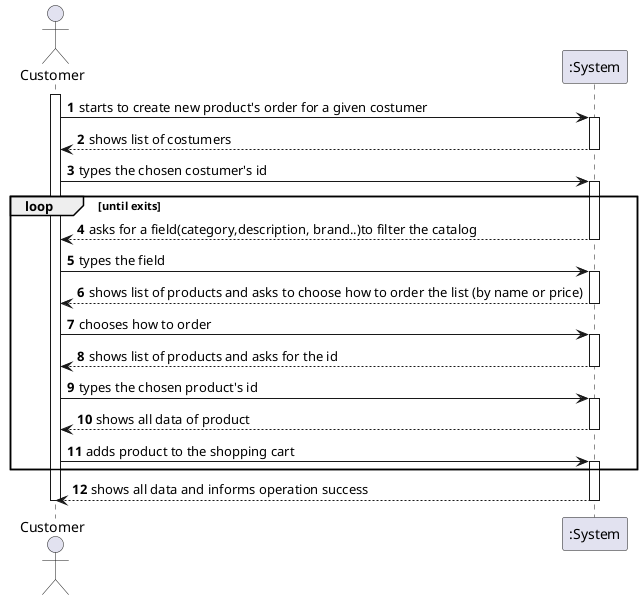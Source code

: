 @startuml
autonumber
actor "Customer" as C

activate C
C -> ":System" : starts to create new product's order for a given costumer
activate ":System"

":System" --> C : shows list of costumers
deactivate ":System"

C -> ":System" : types the chosen costumer's id
activate ":System"
loop until exits
":System" --> C : asks for a field(category,description, brand..)to filter the catalog
deactivate ":System"

C -> ":System" : types the field
activate ":System"

":System" --> C : shows list of products and asks to choose how to order the list (by name or price)
deactivate ":System"

C -> ":System" : chooses how to order
activate ":System"

":System" --> C : shows list of products and asks for the id
deactivate ":System"

C -> ":System" : types the chosen product's id

activate ":System"

":System" --> C : shows all data of product
deactivate ":System"

C -> ":System" : adds product to the shopping cart

activate ":System"
end loop;


":System" --> C :shows all data and informs operation success

deactivate ":System"
deactivate C

@enduml